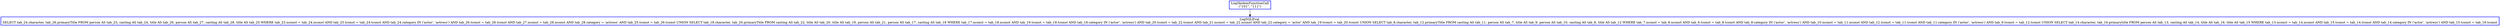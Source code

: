 digraph  g{
node [shape=rectangle, color=black, fontcolor=black, style=bold]
0 [label="LogSkolemFunctionCall
(\"{0}\", \"{1}\")" , color = blue] ; 
1 [label="LogSQLEval 
SELECT tab_24.character, tab_26.primaryTitle FROM person AS tab_23, casting AS tab_24, title AS tab_26, person AS tab_27, casting AS tab_28, title AS tab_25 WHERE tab_23.nconst = tab_24.nconst AND tab_25.tconst = tab_24.tconst AND tab_24.category IN ('actor', 'actress') AND tab_26.tconst = tab_28.tconst AND tab_27.nconst = tab_28.nconst AND tab_28.category = 'actress' AND tab_25.tconst = tab_26.tconst UNION SELECT tab_18.character, tab_20.primaryTitle FROM casting AS tab_22, title AS tab_20, title AS tab_19, person AS tab_21, person AS tab_17, casting AS tab_18 WHERE tab_17.nconst = tab_18.nconst AND tab_19.tconst = tab_18.tconst AND tab_18.category IN ('actor', 'actress') AND tab_20.tconst = tab_22.tconst AND tab_21.nconst = tab_22.nconst AND tab_22.category = 'actor' AND tab_19.tconst = tab_20.tconst UNION SELECT tab_8.character, tab_12.primaryTitle FROM casting AS tab_11, person AS tab_7, title AS tab_9, person AS tab_10, casting AS tab_8, title AS tab_12 WHERE tab_7.nconst = tab_8.nconst AND tab_9.tconst = tab_8.tconst AND tab_8.category IN ('actor', 'actress') AND tab_10.nconst = tab_11.nconst AND tab_12.tconst = tab_11.tconst AND tab_11.category IN ('actor', 'actress') AND tab_9.tconst = tab_12.tconst UNION SELECT tab_14.character, tab_16.primarytitle FROM person AS tab_13, casting AS tab_14, title AS tab_16, title AS tab_15 WHERE tab_13.nconst = tab_14.nconst AND tab_15.tconst = tab_14.tconst AND tab_14.category IN ('actor', 'actress') AND tab_15.tconst = tab_16.tconst", color = blue] ; 
0 -> 1 ; 
}

